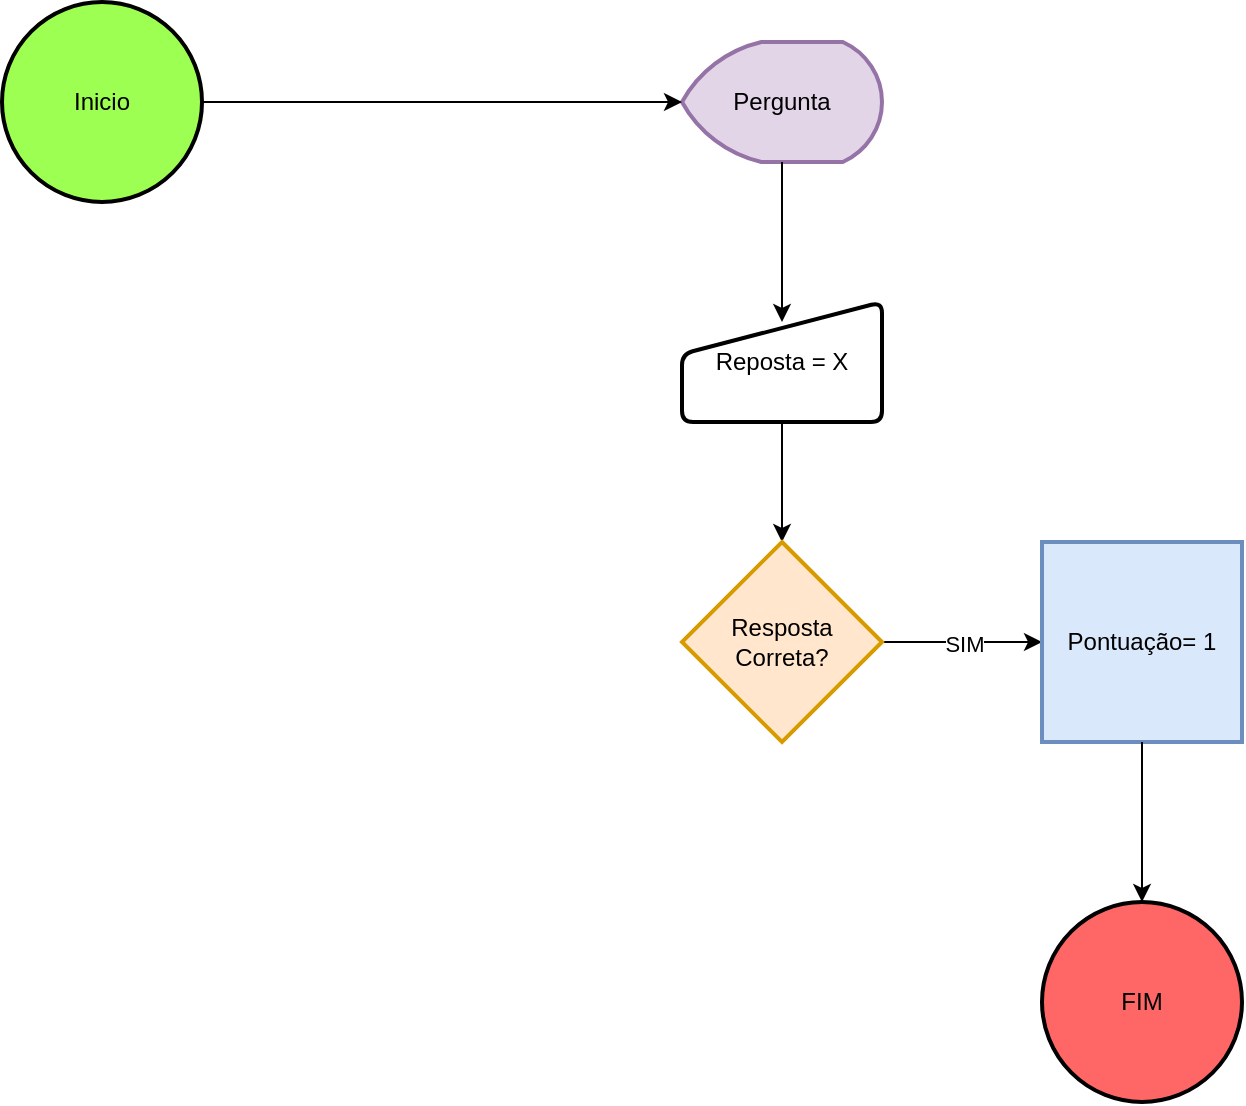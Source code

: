 <mxfile>
    <diagram name="Page-1" id="nme9hxmJ2AIX2zbgO-GU">
        <mxGraphModel dx="1066" dy="619" grid="1" gridSize="10" guides="1" tooltips="1" connect="1" arrows="1" fold="1" page="1" pageScale="1" pageWidth="1100" pageHeight="850" math="0" shadow="0">
            <root>
                <mxCell id="0"/>
                <mxCell id="1" parent="0"/>
                <mxCell id="oUvbIGGsLhwBGj1-_vdv-1" value="&lt;font color=&quot;#000000&quot;&gt;Inicio&lt;/font&gt;" style="strokeWidth=2;html=1;shape=mxgraph.flowchart.start_2;whiteSpace=wrap;fillColor=#9DFF52;" parent="1" vertex="1">
                    <mxGeometry x="160" y="90" width="100" height="100" as="geometry"/>
                </mxCell>
                <mxCell id="oUvbIGGsLhwBGj1-_vdv-7" style="edgeStyle=orthogonalEdgeStyle;rounded=0;orthogonalLoop=1;jettySize=auto;html=1;exitX=0.5;exitY=1;exitDx=0;exitDy=0;" parent="1" source="oUvbIGGsLhwBGj1-_vdv-2" target="oUvbIGGsLhwBGj1-_vdv-6" edge="1">
                    <mxGeometry relative="1" as="geometry"/>
                </mxCell>
                <mxCell id="oUvbIGGsLhwBGj1-_vdv-2" value="Reposta = X" style="html=1;strokeWidth=2;shape=manualInput;whiteSpace=wrap;rounded=1;size=26;arcSize=11;" parent="1" vertex="1">
                    <mxGeometry x="500" y="240" width="100" height="60" as="geometry"/>
                </mxCell>
                <mxCell id="oUvbIGGsLhwBGj1-_vdv-3" value="&lt;font color=&quot;#000000&quot;&gt;Pergunta&lt;/font&gt;" style="strokeWidth=2;html=1;shape=mxgraph.flowchart.display;whiteSpace=wrap;fillColor=#e1d5e7;strokeColor=#9673a6;" parent="1" vertex="1">
                    <mxGeometry x="500" y="110" width="100" height="60" as="geometry"/>
                </mxCell>
                <mxCell id="oUvbIGGsLhwBGj1-_vdv-4" style="edgeStyle=orthogonalEdgeStyle;rounded=0;orthogonalLoop=1;jettySize=auto;html=1;exitX=1;exitY=0.5;exitDx=0;exitDy=0;exitPerimeter=0;entryX=0;entryY=0.5;entryDx=0;entryDy=0;entryPerimeter=0;" parent="1" source="oUvbIGGsLhwBGj1-_vdv-1" target="oUvbIGGsLhwBGj1-_vdv-3" edge="1">
                    <mxGeometry relative="1" as="geometry"/>
                </mxCell>
                <mxCell id="oUvbIGGsLhwBGj1-_vdv-5" style="edgeStyle=orthogonalEdgeStyle;rounded=0;orthogonalLoop=1;jettySize=auto;html=1;exitX=0.5;exitY=1;exitDx=0;exitDy=0;exitPerimeter=0;" parent="1" source="oUvbIGGsLhwBGj1-_vdv-3" edge="1">
                    <mxGeometry relative="1" as="geometry">
                        <mxPoint x="550" y="250" as="targetPoint"/>
                    </mxGeometry>
                </mxCell>
                <mxCell id="oUvbIGGsLhwBGj1-_vdv-9" style="edgeStyle=orthogonalEdgeStyle;rounded=0;orthogonalLoop=1;jettySize=auto;html=1;exitX=1;exitY=0.5;exitDx=0;exitDy=0;exitPerimeter=0;entryX=0;entryY=0.5;entryDx=0;entryDy=0;" parent="1" source="oUvbIGGsLhwBGj1-_vdv-6" target="oUvbIGGsLhwBGj1-_vdv-8" edge="1">
                    <mxGeometry relative="1" as="geometry"/>
                </mxCell>
                <mxCell id="oUvbIGGsLhwBGj1-_vdv-10" value="SIM" style="edgeLabel;html=1;align=center;verticalAlign=middle;resizable=0;points=[];" parent="oUvbIGGsLhwBGj1-_vdv-9" vertex="1" connectable="0">
                    <mxGeometry x="0.016" y="-1" relative="1" as="geometry">
                        <mxPoint as="offset"/>
                    </mxGeometry>
                </mxCell>
                <mxCell id="oUvbIGGsLhwBGj1-_vdv-6" value="&lt;font color=&quot;#000000&quot;&gt;Resposta&lt;br&gt;Correta?&lt;/font&gt;" style="strokeWidth=2;html=1;shape=mxgraph.flowchart.decision;whiteSpace=wrap;fillColor=#ffe6cc;strokeColor=#d79b00;" parent="1" vertex="1">
                    <mxGeometry x="500" y="360" width="100" height="100" as="geometry"/>
                </mxCell>
                <mxCell id="oUvbIGGsLhwBGj1-_vdv-8" value="&lt;font color=&quot;#000000&quot;&gt;Pontuação= 1&lt;/font&gt;" style="rounded=1;whiteSpace=wrap;html=1;absoluteArcSize=1;arcSize=0;strokeWidth=2;fillColor=#dae8fc;strokeColor=#6c8ebf;" parent="1" vertex="1">
                    <mxGeometry x="680" y="360" width="100" height="100" as="geometry"/>
                </mxCell>
                <mxCell id="oUvbIGGsLhwBGj1-_vdv-12" value="FIM" style="strokeWidth=2;html=1;shape=mxgraph.flowchart.start_2;whiteSpace=wrap;fillColor=#FF6666;" parent="1" vertex="1">
                    <mxGeometry x="680" y="540" width="100" height="100" as="geometry"/>
                </mxCell>
                <mxCell id="oUvbIGGsLhwBGj1-_vdv-13" style="edgeStyle=orthogonalEdgeStyle;rounded=0;orthogonalLoop=1;jettySize=auto;html=1;exitX=0.5;exitY=1;exitDx=0;exitDy=0;entryX=0.5;entryY=0;entryDx=0;entryDy=0;entryPerimeter=0;" parent="1" source="oUvbIGGsLhwBGj1-_vdv-8" target="oUvbIGGsLhwBGj1-_vdv-12" edge="1">
                    <mxGeometry relative="1" as="geometry"/>
                </mxCell>
            </root>
        </mxGraphModel>
    </diagram>
</mxfile>